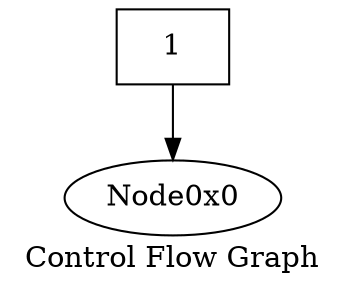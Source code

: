 digraph "Control Flow Graph" {
    label="Control Flow Graph"

    Node0x1 [shape=record,label="{1}"];
    Node0x1 -> Node0x0
}
